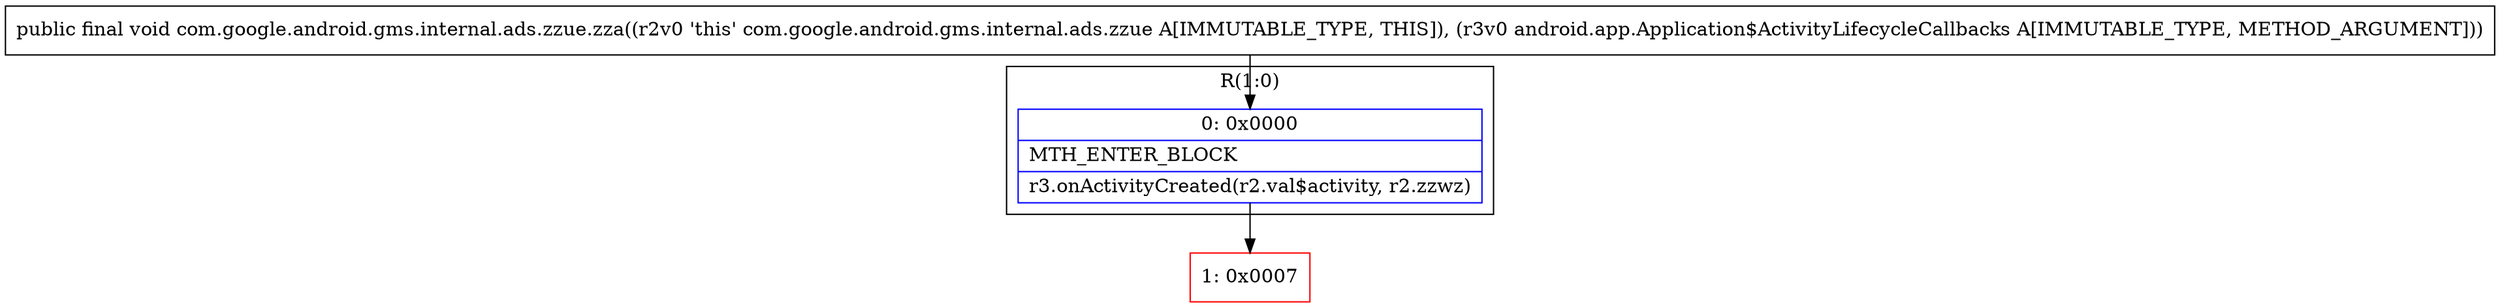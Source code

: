 digraph "CFG forcom.google.android.gms.internal.ads.zzue.zza(Landroid\/app\/Application$ActivityLifecycleCallbacks;)V" {
subgraph cluster_Region_719321409 {
label = "R(1:0)";
node [shape=record,color=blue];
Node_0 [shape=record,label="{0\:\ 0x0000|MTH_ENTER_BLOCK\l|r3.onActivityCreated(r2.val$activity, r2.zzwz)\l}"];
}
Node_1 [shape=record,color=red,label="{1\:\ 0x0007}"];
MethodNode[shape=record,label="{public final void com.google.android.gms.internal.ads.zzue.zza((r2v0 'this' com.google.android.gms.internal.ads.zzue A[IMMUTABLE_TYPE, THIS]), (r3v0 android.app.Application$ActivityLifecycleCallbacks A[IMMUTABLE_TYPE, METHOD_ARGUMENT])) }"];
MethodNode -> Node_0;
Node_0 -> Node_1;
}


